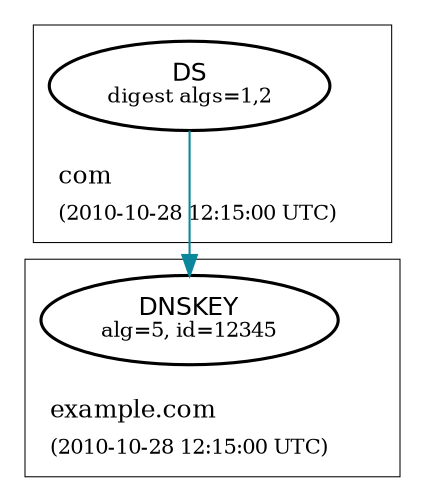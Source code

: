 digraph {
	graph [rankdir="BT"]
	subgraph "cluster_a" {
		graph [label=<<TABLE BORDER="0"><TR><TD ALIGN="LEFT"><FONT POINT-SIZE="12">com</FONT></TD></TR><TR><TD ALIGN="LEFT"><FONT POINT-SIZE="10">(2010-10-28 12:15:00 UTC)</FONT></TD></TR></TABLE>>, labeljust="l", penwidth="0.5"]
		a [label=<<FONT POINT-SIZE="12" FACE="Helvetica">DS</FONT><BR/><FONT POINT-SIZE="10">digest algs=1,2</FONT>>, penwidth="1.5"]
		a_top [style="invis",shape="point"]
		a -> a_top [style="invis",minlen="0"]
	}
	subgraph "cluster_b" {
		graph [label=<<TABLE BORDER="0"><TR><TD ALIGN="LEFT"><FONT POINT-SIZE="12">example.com</FONT></TD></TR><TR><TD ALIGN="LEFT"><FONT POINT-SIZE="10">(2010-10-28 12:15:00 UTC)</FONT></TD></TR></TABLE>>, labeljust="l", penwidth="0.5"]
		b [label=<<FONT POINT-SIZE="12" FACE="Helvetica">DNSKEY</FONT><BR/><FONT POINT-SIZE="10">alg=5, id=12345</FONT>>, penwidth="1.5"]
		b_top [style="invis",shape="point"]
		b -> b_top [style="invis",minlen="0"]
	}
  b -> a [color="#0a879a", dir="back"]
}
